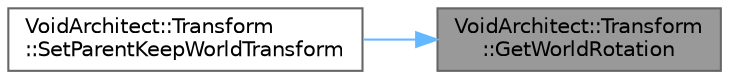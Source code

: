 digraph "VoidArchitect::Transform::GetWorldRotation"
{
 // LATEX_PDF_SIZE
  bgcolor="transparent";
  edge [fontname=Helvetica,fontsize=10,labelfontname=Helvetica,labelfontsize=10];
  node [fontname=Helvetica,fontsize=10,shape=box,height=0.2,width=0.4];
  rankdir="RL";
  Node1 [id="Node000001",label="VoidArchitect::Transform\l::GetWorldRotation",height=0.2,width=0.4,color="gray40", fillcolor="grey60", style="filled", fontcolor="black",tooltip=" "];
  Node1 -> Node2 [id="edge1_Node000001_Node000002",dir="back",color="steelblue1",style="solid",tooltip=" "];
  Node2 [id="Node000002",label="VoidArchitect::Transform\l::SetParentKeepWorldTransform",height=0.2,width=0.4,color="grey40", fillcolor="white", style="filled",URL="$class_void_architect_1_1_transform.html#a73e25e7df28250a6be4a51b78a3d08a8",tooltip=" "];
}
